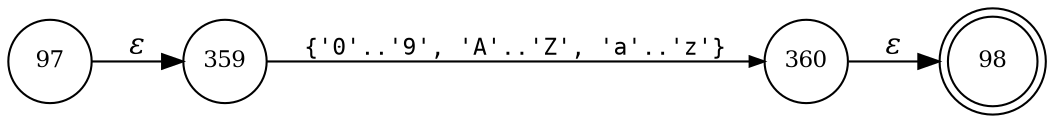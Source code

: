 digraph ATN {
rankdir=LR;
s98[fontsize=11, label="98", shape=doublecircle, fixedsize=true, width=.6];
s97[fontsize=11,label="97", shape=circle, fixedsize=true, width=.55, peripheries=1];
s359[fontsize=11,label="359", shape=circle, fixedsize=true, width=.55, peripheries=1];
s360[fontsize=11,label="360", shape=circle, fixedsize=true, width=.55, peripheries=1];
s97 -> s359 [fontname="Times-Italic", label="&epsilon;"];
s359 -> s360 [fontsize=11, fontname="Courier", arrowsize=.7, label = "{'0'..'9', 'A'..'Z', 'a'..'z'}", arrowhead = normal];
s360 -> s98 [fontname="Times-Italic", label="&epsilon;"];
}